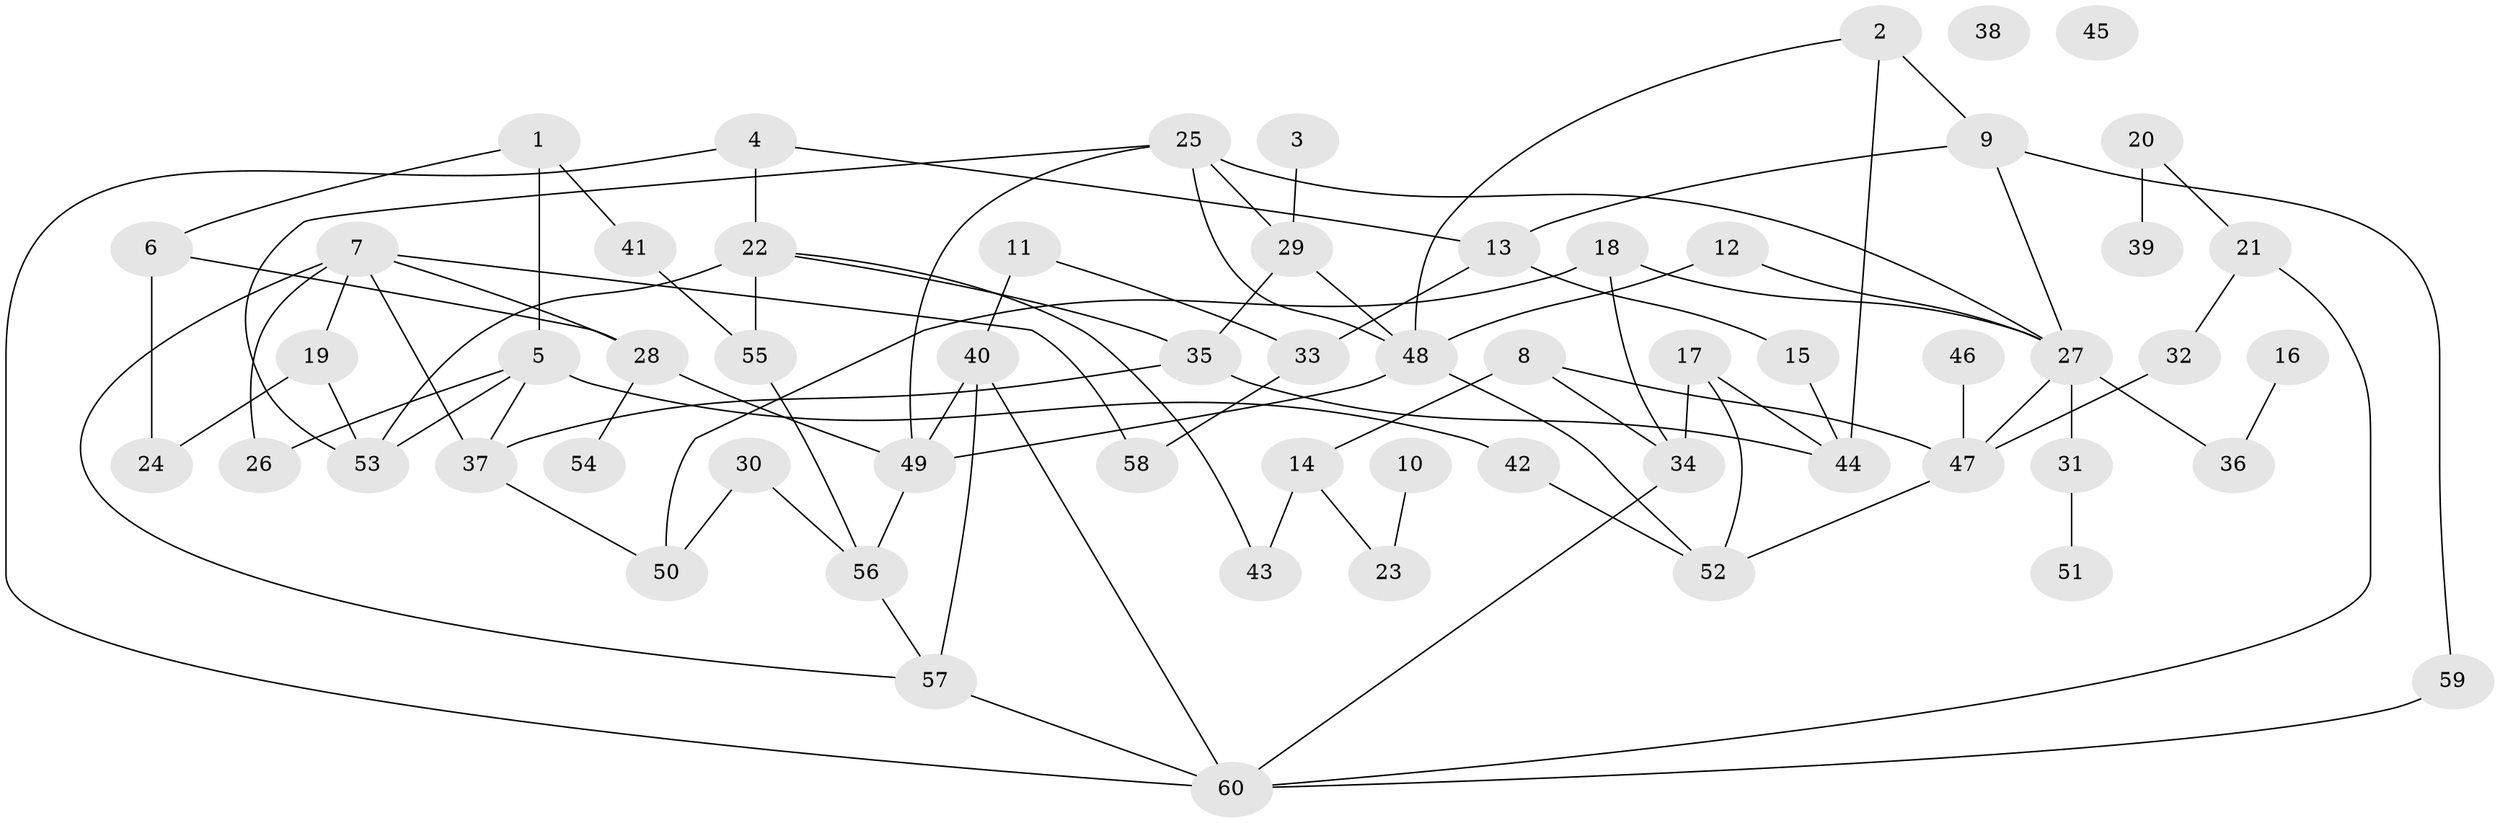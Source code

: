 // coarse degree distribution, {1: 0.19444444444444445, 4: 0.16666666666666666, 2: 0.2222222222222222, 5: 0.1111111111111111, 3: 0.16666666666666666, 9: 0.027777777777777776, 6: 0.05555555555555555, 0: 0.05555555555555555}
// Generated by graph-tools (version 1.1) at 2025/43/03/04/25 21:43:19]
// undirected, 60 vertices, 90 edges
graph export_dot {
graph [start="1"]
  node [color=gray90,style=filled];
  1;
  2;
  3;
  4;
  5;
  6;
  7;
  8;
  9;
  10;
  11;
  12;
  13;
  14;
  15;
  16;
  17;
  18;
  19;
  20;
  21;
  22;
  23;
  24;
  25;
  26;
  27;
  28;
  29;
  30;
  31;
  32;
  33;
  34;
  35;
  36;
  37;
  38;
  39;
  40;
  41;
  42;
  43;
  44;
  45;
  46;
  47;
  48;
  49;
  50;
  51;
  52;
  53;
  54;
  55;
  56;
  57;
  58;
  59;
  60;
  1 -- 5;
  1 -- 6;
  1 -- 41;
  2 -- 9;
  2 -- 44;
  2 -- 48;
  3 -- 29;
  4 -- 13;
  4 -- 22;
  4 -- 60;
  5 -- 26;
  5 -- 37;
  5 -- 42;
  5 -- 53;
  6 -- 24;
  6 -- 28;
  7 -- 19;
  7 -- 26;
  7 -- 28;
  7 -- 37;
  7 -- 57;
  7 -- 58;
  8 -- 14;
  8 -- 34;
  8 -- 47;
  9 -- 13;
  9 -- 27;
  9 -- 59;
  10 -- 23;
  11 -- 33;
  11 -- 40;
  12 -- 27;
  12 -- 48;
  13 -- 15;
  13 -- 33;
  14 -- 23;
  14 -- 43;
  15 -- 44;
  16 -- 36;
  17 -- 34;
  17 -- 44;
  17 -- 52;
  18 -- 27;
  18 -- 34;
  18 -- 50;
  19 -- 24;
  19 -- 53;
  20 -- 21;
  20 -- 39;
  21 -- 32;
  21 -- 60;
  22 -- 35;
  22 -- 43;
  22 -- 53;
  22 -- 55;
  25 -- 27;
  25 -- 29;
  25 -- 48;
  25 -- 49;
  25 -- 53;
  27 -- 31;
  27 -- 36;
  27 -- 47;
  28 -- 49;
  28 -- 54;
  29 -- 35;
  29 -- 48;
  30 -- 50;
  30 -- 56;
  31 -- 51;
  32 -- 47;
  33 -- 58;
  34 -- 60;
  35 -- 37;
  35 -- 44;
  37 -- 50;
  40 -- 49;
  40 -- 57;
  40 -- 60;
  41 -- 55;
  42 -- 52;
  46 -- 47;
  47 -- 52;
  48 -- 49;
  48 -- 52;
  49 -- 56;
  55 -- 56;
  56 -- 57;
  57 -- 60;
  59 -- 60;
}
